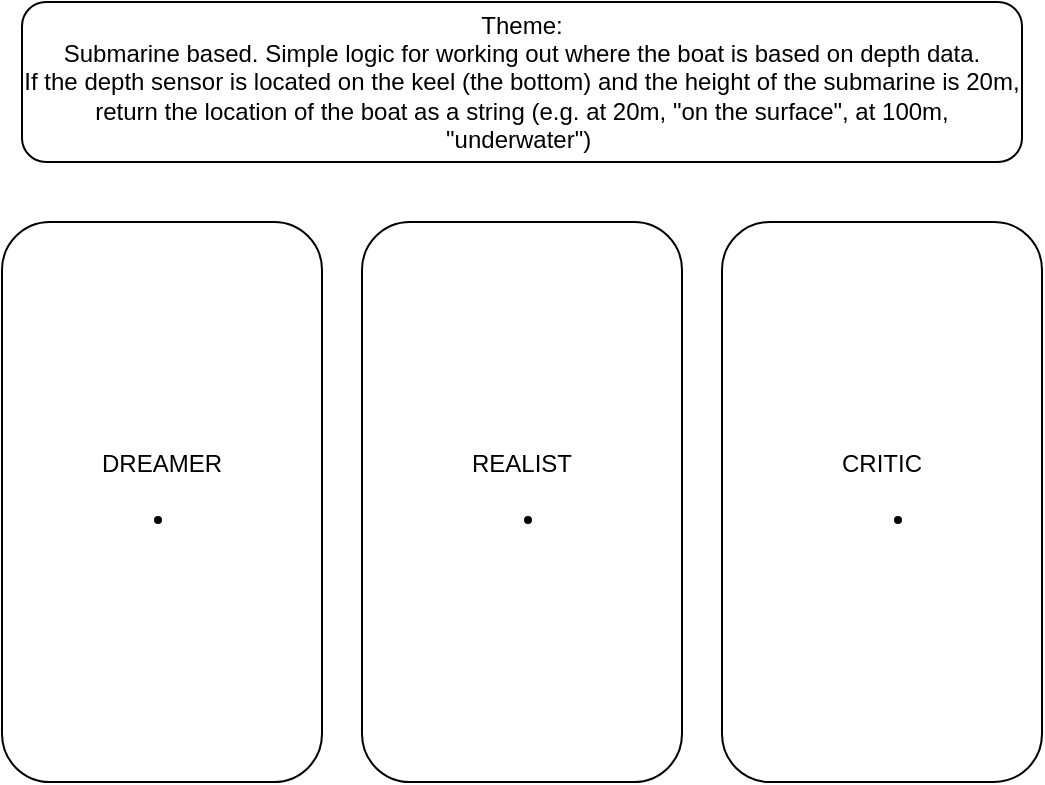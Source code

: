 <mxfile>
    <diagram id="t0s1odw_he6nSF_8H_vn" name="Page-1">
        <mxGraphModel dx="445" dy="522" grid="1" gridSize="10" guides="1" tooltips="1" connect="1" arrows="1" fold="1" page="1" pageScale="1" pageWidth="827" pageHeight="1169" math="0" shadow="0">
            <root>
                <mxCell id="0"/>
                <mxCell id="1" parent="0"/>
                <mxCell id="2" value="DREAMER&lt;br&gt;&lt;ul&gt;&lt;li&gt;&lt;br&gt;&lt;/li&gt;&lt;/ul&gt;" style="rounded=1;whiteSpace=wrap;html=1;" vertex="1" parent="1">
                    <mxGeometry x="30" y="170" width="160" height="280" as="geometry"/>
                </mxCell>
                <mxCell id="3" value="REALIST&lt;br&gt;&lt;ul&gt;&lt;li&gt;&lt;br&gt;&lt;/li&gt;&lt;/ul&gt;" style="rounded=1;whiteSpace=wrap;html=1;" vertex="1" parent="1">
                    <mxGeometry x="210" y="170" width="160" height="280" as="geometry"/>
                </mxCell>
                <mxCell id="4" value="CRITIC&lt;br&gt;&lt;ul&gt;&lt;li&gt;&lt;br&gt;&lt;/li&gt;&lt;/ul&gt;" style="rounded=1;whiteSpace=wrap;html=1;" vertex="1" parent="1">
                    <mxGeometry x="390" y="170" width="160" height="280" as="geometry"/>
                </mxCell>
                <mxCell id="5" value="Theme:&lt;br&gt;Submarine based. Simple logic for working out where the boat is based on depth data.&lt;br&gt;If the depth sensor is located on the keel (the bottom) and the height of the submarine is 20m, return the location of the boat as a string (e.g. at 20m, &quot;on the surface&quot;, at 100m, &quot;underwater&quot;)&amp;nbsp;" style="rounded=1;whiteSpace=wrap;html=1;" vertex="1" parent="1">
                    <mxGeometry x="40" y="60" width="500" height="80" as="geometry"/>
                </mxCell>
            </root>
        </mxGraphModel>
    </diagram>
</mxfile>